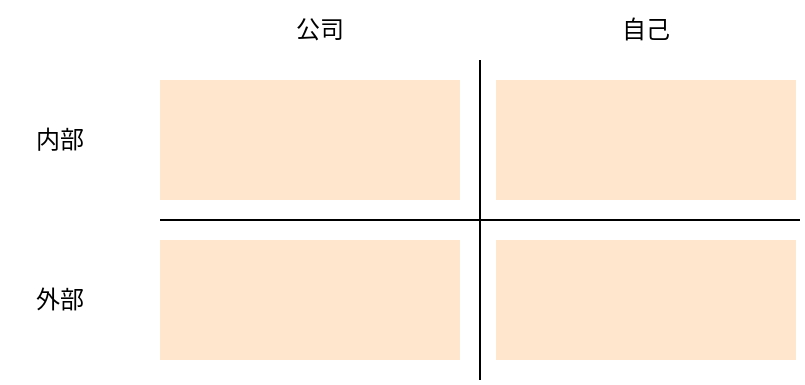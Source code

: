 <mxfile version="26.0.16">
  <diagram name="第 1 页" id="rW1ftQ6xeIiIzYSSfQmZ">
    <mxGraphModel dx="954" dy="581" grid="1" gridSize="10" guides="1" tooltips="1" connect="1" arrows="1" fold="1" page="1" pageScale="1" pageWidth="827" pageHeight="1169" math="0" shadow="0">
      <root>
        <mxCell id="0" />
        <mxCell id="1" parent="0" />
        <mxCell id="zsCXEVM4ZsIaikY9zzhA-1" value="" style="endArrow=none;html=1;rounded=0;" edge="1" parent="1">
          <mxGeometry width="50" height="50" relative="1" as="geometry">
            <mxPoint x="240" y="280" as="sourcePoint" />
            <mxPoint x="560" y="280" as="targetPoint" />
          </mxGeometry>
        </mxCell>
        <mxCell id="zsCXEVM4ZsIaikY9zzhA-2" value="" style="endArrow=none;html=1;rounded=0;" edge="1" parent="1">
          <mxGeometry width="50" height="50" relative="1" as="geometry">
            <mxPoint x="400" y="360" as="sourcePoint" />
            <mxPoint x="400" y="200" as="targetPoint" />
          </mxGeometry>
        </mxCell>
        <mxCell id="zsCXEVM4ZsIaikY9zzhA-3" value="自己" style="text;html=1;align=center;verticalAlign=middle;whiteSpace=wrap;rounded=0;" vertex="1" parent="1">
          <mxGeometry x="453" y="170" width="60" height="30" as="geometry" />
        </mxCell>
        <mxCell id="zsCXEVM4ZsIaikY9zzhA-4" value="公司" style="text;html=1;align=center;verticalAlign=middle;whiteSpace=wrap;rounded=0;" vertex="1" parent="1">
          <mxGeometry x="290" y="170" width="60" height="30" as="geometry" />
        </mxCell>
        <mxCell id="zsCXEVM4ZsIaikY9zzhA-5" value="内部" style="text;html=1;align=center;verticalAlign=middle;whiteSpace=wrap;rounded=0;" vertex="1" parent="1">
          <mxGeometry x="160" y="225" width="60" height="30" as="geometry" />
        </mxCell>
        <mxCell id="zsCXEVM4ZsIaikY9zzhA-6" value="外部" style="text;html=1;align=center;verticalAlign=middle;whiteSpace=wrap;rounded=0;" vertex="1" parent="1">
          <mxGeometry x="160" y="305" width="60" height="30" as="geometry" />
        </mxCell>
        <mxCell id="zsCXEVM4ZsIaikY9zzhA-7" value="" style="rounded=0;whiteSpace=wrap;html=1;fillColor=#ffe6cc;strokeColor=none;" vertex="1" parent="1">
          <mxGeometry x="408" y="210" width="150" height="60" as="geometry" />
        </mxCell>
        <mxCell id="zsCXEVM4ZsIaikY9zzhA-8" value="" style="rounded=0;whiteSpace=wrap;html=1;fillColor=#ffe6cc;strokeColor=none;" vertex="1" parent="1">
          <mxGeometry x="240" y="210" width="150" height="60" as="geometry" />
        </mxCell>
        <mxCell id="zsCXEVM4ZsIaikY9zzhA-9" value="" style="rounded=0;whiteSpace=wrap;html=1;fillColor=#ffe6cc;strokeColor=none;" vertex="1" parent="1">
          <mxGeometry x="240" y="290" width="150" height="60" as="geometry" />
        </mxCell>
        <mxCell id="zsCXEVM4ZsIaikY9zzhA-10" value="" style="rounded=0;whiteSpace=wrap;html=1;fillColor=#ffe6cc;strokeColor=none;" vertex="1" parent="1">
          <mxGeometry x="408" y="290" width="150" height="60" as="geometry" />
        </mxCell>
      </root>
    </mxGraphModel>
  </diagram>
</mxfile>
